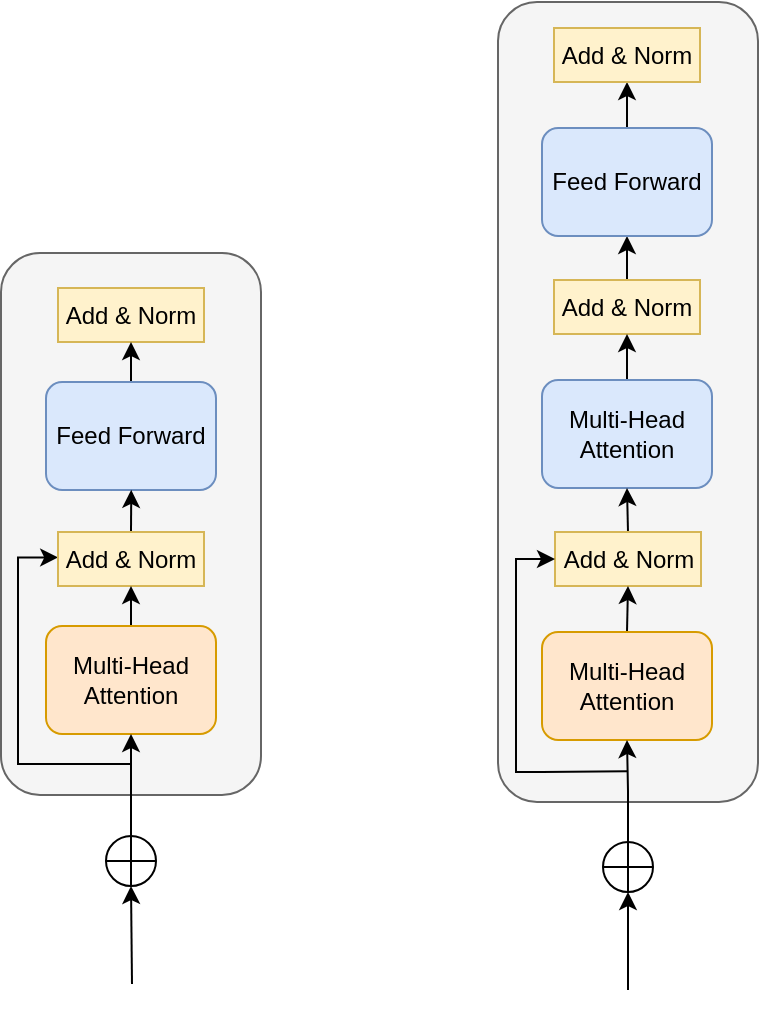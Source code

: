 <mxfile version="12.4.0" type="github" pages="1"><diagram id="AllzhJJeG0eL6vwa1mOl" name="Page-1"><mxGraphModel dx="1038" dy="540" grid="0" gridSize="10" guides="1" tooltips="1" connect="1" arrows="1" fold="1" page="1" pageScale="1" pageWidth="827" pageHeight="1169" math="0" shadow="0"><root><mxCell id="0"/><mxCell id="1" parent="0"/><mxCell id="erCxGVNcBSu2ljuZGB63-1" value="" style="rounded=1;whiteSpace=wrap;html=1;fillColor=#f5f5f5;strokeColor=#666666;fontColor=#333333;" vertex="1" parent="1"><mxGeometry x="248.5" y="266.5" width="130" height="271" as="geometry"/></mxCell><mxCell id="erCxGVNcBSu2ljuZGB63-2" value="Add &amp;amp; Norm" style="rounded=0;whiteSpace=wrap;html=1;fillColor=#fff2cc;strokeColor=#d6b656;flipV=1;" vertex="1" parent="1"><mxGeometry x="277.0" y="284" width="73" height="27" as="geometry"/></mxCell><mxCell id="erCxGVNcBSu2ljuZGB63-19" style="edgeStyle=orthogonalEdgeStyle;rounded=0;orthogonalLoop=1;jettySize=auto;html=1;exitX=0.5;exitY=0;exitDx=0;exitDy=0;entryX=0.5;entryY=1;entryDx=0;entryDy=0;startArrow=none;startFill=0;endArrow=classic;endFill=1;" edge="1" parent="1" source="erCxGVNcBSu2ljuZGB63-3" target="erCxGVNcBSu2ljuZGB63-2"><mxGeometry relative="1" as="geometry"/></mxCell><mxCell id="erCxGVNcBSu2ljuZGB63-3" value="Feed Forward" style="rounded=1;whiteSpace=wrap;html=1;fillColor=#dae8fc;strokeColor=#6c8ebf;flipV=1;" vertex="1" parent="1"><mxGeometry x="271.0" y="331" width="85" height="54" as="geometry"/></mxCell><mxCell id="erCxGVNcBSu2ljuZGB63-11" style="edgeStyle=orthogonalEdgeStyle;rounded=0;orthogonalLoop=1;jettySize=auto;html=1;exitX=0;exitY=0.5;exitDx=0;exitDy=0;startArrow=classic;startFill=1;endArrow=none;endFill=0;" edge="1" parent="1"><mxGeometry relative="1" as="geometry"><mxPoint x="277.103" y="418.724" as="sourcePoint"/><mxPoint x="313" y="522" as="targetPoint"/><Array as="points"><mxPoint x="257" y="418"/><mxPoint x="257" y="522"/><mxPoint x="271" y="522"/></Array></mxGeometry></mxCell><mxCell id="erCxGVNcBSu2ljuZGB63-16" style="edgeStyle=orthogonalEdgeStyle;rounded=0;orthogonalLoop=1;jettySize=auto;html=1;exitX=0.5;exitY=0;exitDx=0;exitDy=0;entryX=0.501;entryY=0.437;entryDx=0;entryDy=0;entryPerimeter=0;startArrow=none;startFill=0;endArrow=classic;endFill=1;" edge="1" parent="1" source="erCxGVNcBSu2ljuZGB63-4" target="erCxGVNcBSu2ljuZGB63-1"><mxGeometry relative="1" as="geometry"/></mxCell><mxCell id="erCxGVNcBSu2ljuZGB63-4" value="Add &amp;amp; Norm" style="rounded=0;whiteSpace=wrap;html=1;fillColor=#fff2cc;strokeColor=#d6b656;flipV=1;" vertex="1" parent="1"><mxGeometry x="277.0" y="406" width="73" height="27" as="geometry"/></mxCell><mxCell id="erCxGVNcBSu2ljuZGB63-15" style="edgeStyle=orthogonalEdgeStyle;rounded=0;orthogonalLoop=1;jettySize=auto;html=1;exitX=0.5;exitY=0;exitDx=0;exitDy=0;entryX=0.5;entryY=1;entryDx=0;entryDy=0;startArrow=none;startFill=0;endArrow=classic;endFill=1;" edge="1" parent="1" source="erCxGVNcBSu2ljuZGB63-5" target="erCxGVNcBSu2ljuZGB63-4"><mxGeometry relative="1" as="geometry"/></mxCell><mxCell id="erCxGVNcBSu2ljuZGB63-5" value="Multi-Head&lt;br&gt;Attention" style="rounded=1;whiteSpace=wrap;html=1;fillColor=#ffe6cc;strokeColor=#d79b00;flipV=1;" vertex="1" parent="1"><mxGeometry x="271.0" y="453" width="85" height="54" as="geometry"/></mxCell><mxCell id="erCxGVNcBSu2ljuZGB63-8" style="edgeStyle=orthogonalEdgeStyle;rounded=0;orthogonalLoop=1;jettySize=auto;html=1;exitX=0.5;exitY=0;exitDx=0;exitDy=0;entryX=0.5;entryY=1;entryDx=0;entryDy=0;" edge="1" parent="1" source="erCxGVNcBSu2ljuZGB63-6" target="erCxGVNcBSu2ljuZGB63-5"><mxGeometry relative="1" as="geometry"/></mxCell><mxCell id="erCxGVNcBSu2ljuZGB63-6" value="" style="shape=orEllipse;perimeter=ellipsePerimeter;whiteSpace=wrap;html=1;backgroundOutline=1;" vertex="1" parent="1"><mxGeometry x="301" y="558" width="25" height="25" as="geometry"/></mxCell><mxCell id="erCxGVNcBSu2ljuZGB63-7" value="" style="endArrow=classic;html=1;entryX=0.5;entryY=1;entryDx=0;entryDy=0;" edge="1" parent="1" target="erCxGVNcBSu2ljuZGB63-6"><mxGeometry width="50" height="50" relative="1" as="geometry"><mxPoint x="314" y="632" as="sourcePoint"/><mxPoint x="393" y="690" as="targetPoint"/></mxGeometry></mxCell><mxCell id="erCxGVNcBSu2ljuZGB63-32" value="" style="rounded=1;whiteSpace=wrap;html=1;fillColor=#f5f5f5;strokeColor=#666666;fontColor=#333333;" vertex="1" parent="1"><mxGeometry x="497" y="141" width="130" height="400" as="geometry"/></mxCell><mxCell id="erCxGVNcBSu2ljuZGB63-48" style="edgeStyle=orthogonalEdgeStyle;rounded=0;orthogonalLoop=1;jettySize=auto;html=1;exitX=0.5;exitY=0;exitDx=0;exitDy=0;entryX=0.5;entryY=1;entryDx=0;entryDy=0;startArrow=none;startFill=0;endArrow=classic;endFill=1;" edge="1" parent="1" source="erCxGVNcBSu2ljuZGB63-33" target="erCxGVNcBSu2ljuZGB63-46"><mxGeometry relative="1" as="geometry"/></mxCell><mxCell id="erCxGVNcBSu2ljuZGB63-33" value="Add &amp;amp; Norm" style="rounded=0;whiteSpace=wrap;html=1;fillColor=#fff2cc;strokeColor=#d6b656;flipV=1;" vertex="1" parent="1"><mxGeometry x="525" y="280" width="73" height="27" as="geometry"/></mxCell><mxCell id="erCxGVNcBSu2ljuZGB63-34" style="edgeStyle=orthogonalEdgeStyle;rounded=0;orthogonalLoop=1;jettySize=auto;html=1;exitX=0.5;exitY=0;exitDx=0;exitDy=0;entryX=0.5;entryY=1;entryDx=0;entryDy=0;startArrow=none;startFill=0;endArrow=classic;endFill=1;" edge="1" source="erCxGVNcBSu2ljuZGB63-35" target="erCxGVNcBSu2ljuZGB63-33" parent="1"><mxGeometry relative="1" as="geometry"/></mxCell><mxCell id="erCxGVNcBSu2ljuZGB63-35" value="Multi-Head&lt;br&gt;Attention" style="rounded=1;whiteSpace=wrap;html=1;fillColor=#dae8fc;strokeColor=#6c8ebf;flipV=1;" vertex="1" parent="1"><mxGeometry x="519" y="330" width="85" height="54" as="geometry"/></mxCell><mxCell id="erCxGVNcBSu2ljuZGB63-45" style="edgeStyle=orthogonalEdgeStyle;rounded=0;orthogonalLoop=1;jettySize=auto;html=1;exitX=0.5;exitY=0;exitDx=0;exitDy=0;entryX=0.5;entryY=1;entryDx=0;entryDy=0;startArrow=none;startFill=0;endArrow=classic;endFill=1;" edge="1" parent="1" source="erCxGVNcBSu2ljuZGB63-38" target="erCxGVNcBSu2ljuZGB63-35"><mxGeometry relative="1" as="geometry"/></mxCell><mxCell id="erCxGVNcBSu2ljuZGB63-38" value="Add &amp;amp; Norm" style="rounded=0;whiteSpace=wrap;html=1;fillColor=#fff2cc;strokeColor=#d6b656;flipV=1;" vertex="1" parent="1"><mxGeometry x="525.5" y="406" width="73" height="27" as="geometry"/></mxCell><mxCell id="erCxGVNcBSu2ljuZGB63-39" style="edgeStyle=orthogonalEdgeStyle;rounded=0;orthogonalLoop=1;jettySize=auto;html=1;exitX=0.5;exitY=0;exitDx=0;exitDy=0;entryX=0.5;entryY=1;entryDx=0;entryDy=0;startArrow=none;startFill=0;endArrow=classic;endFill=1;" edge="1" source="erCxGVNcBSu2ljuZGB63-40" target="erCxGVNcBSu2ljuZGB63-38" parent="1"><mxGeometry relative="1" as="geometry"/></mxCell><mxCell id="erCxGVNcBSu2ljuZGB63-40" value="Multi-Head&lt;br&gt;Attention" style="rounded=1;whiteSpace=wrap;html=1;fillColor=#ffe6cc;strokeColor=#d79b00;flipV=1;" vertex="1" parent="1"><mxGeometry x="519" y="456" width="85" height="54" as="geometry"/></mxCell><mxCell id="erCxGVNcBSu2ljuZGB63-41" style="edgeStyle=orthogonalEdgeStyle;rounded=0;orthogonalLoop=1;jettySize=auto;html=1;exitX=0.5;exitY=0;exitDx=0;exitDy=0;entryX=0.5;entryY=1;entryDx=0;entryDy=0;" edge="1" source="erCxGVNcBSu2ljuZGB63-42" target="erCxGVNcBSu2ljuZGB63-40" parent="1"><mxGeometry relative="1" as="geometry"/></mxCell><mxCell id="erCxGVNcBSu2ljuZGB63-42" value="" style="shape=orEllipse;perimeter=ellipsePerimeter;whiteSpace=wrap;html=1;backgroundOutline=1;" vertex="1" parent="1"><mxGeometry x="549.5" y="561" width="25" height="25" as="geometry"/></mxCell><mxCell id="erCxGVNcBSu2ljuZGB63-43" value="" style="endArrow=classic;html=1;entryX=0.5;entryY=1;entryDx=0;entryDy=0;" edge="1" target="erCxGVNcBSu2ljuZGB63-42" parent="1"><mxGeometry width="50" height="50" relative="1" as="geometry"><mxPoint x="562" y="635" as="sourcePoint"/><mxPoint x="641.5" y="693" as="targetPoint"/></mxGeometry></mxCell><mxCell id="erCxGVNcBSu2ljuZGB63-49" style="edgeStyle=orthogonalEdgeStyle;rounded=0;orthogonalLoop=1;jettySize=auto;html=1;exitX=0.5;exitY=0;exitDx=0;exitDy=0;entryX=0.5;entryY=1;entryDx=0;entryDy=0;startArrow=none;startFill=0;endArrow=classic;endFill=1;" edge="1" parent="1" source="erCxGVNcBSu2ljuZGB63-46" target="erCxGVNcBSu2ljuZGB63-47"><mxGeometry relative="1" as="geometry"/></mxCell><mxCell id="erCxGVNcBSu2ljuZGB63-46" value="Feed Forward" style="rounded=1;whiteSpace=wrap;html=1;fillColor=#dae8fc;strokeColor=#6c8ebf;flipV=1;" vertex="1" parent="1"><mxGeometry x="519" y="204" width="85" height="54" as="geometry"/></mxCell><mxCell id="erCxGVNcBSu2ljuZGB63-47" value="Add &amp;amp; Norm" style="rounded=0;whiteSpace=wrap;html=1;fillColor=#fff2cc;strokeColor=#d6b656;flipV=1;" vertex="1" parent="1"><mxGeometry x="525" y="154" width="73" height="27" as="geometry"/></mxCell><mxCell id="erCxGVNcBSu2ljuZGB63-50" style="edgeStyle=orthogonalEdgeStyle;rounded=0;orthogonalLoop=1;jettySize=auto;html=1;exitX=0;exitY=0.5;exitDx=0;exitDy=0;startArrow=classic;startFill=1;endArrow=none;endFill=0;" edge="1" parent="1" source="erCxGVNcBSu2ljuZGB63-38"><mxGeometry relative="1" as="geometry"><mxPoint x="525.512" y="419.488" as="sourcePoint"/><mxPoint x="561.605" y="525.628" as="targetPoint"/><Array as="points"><mxPoint x="506" y="419"/><mxPoint x="506" y="526"/><mxPoint x="519" y="526"/></Array></mxGeometry></mxCell></root></mxGraphModel></diagram></mxfile>